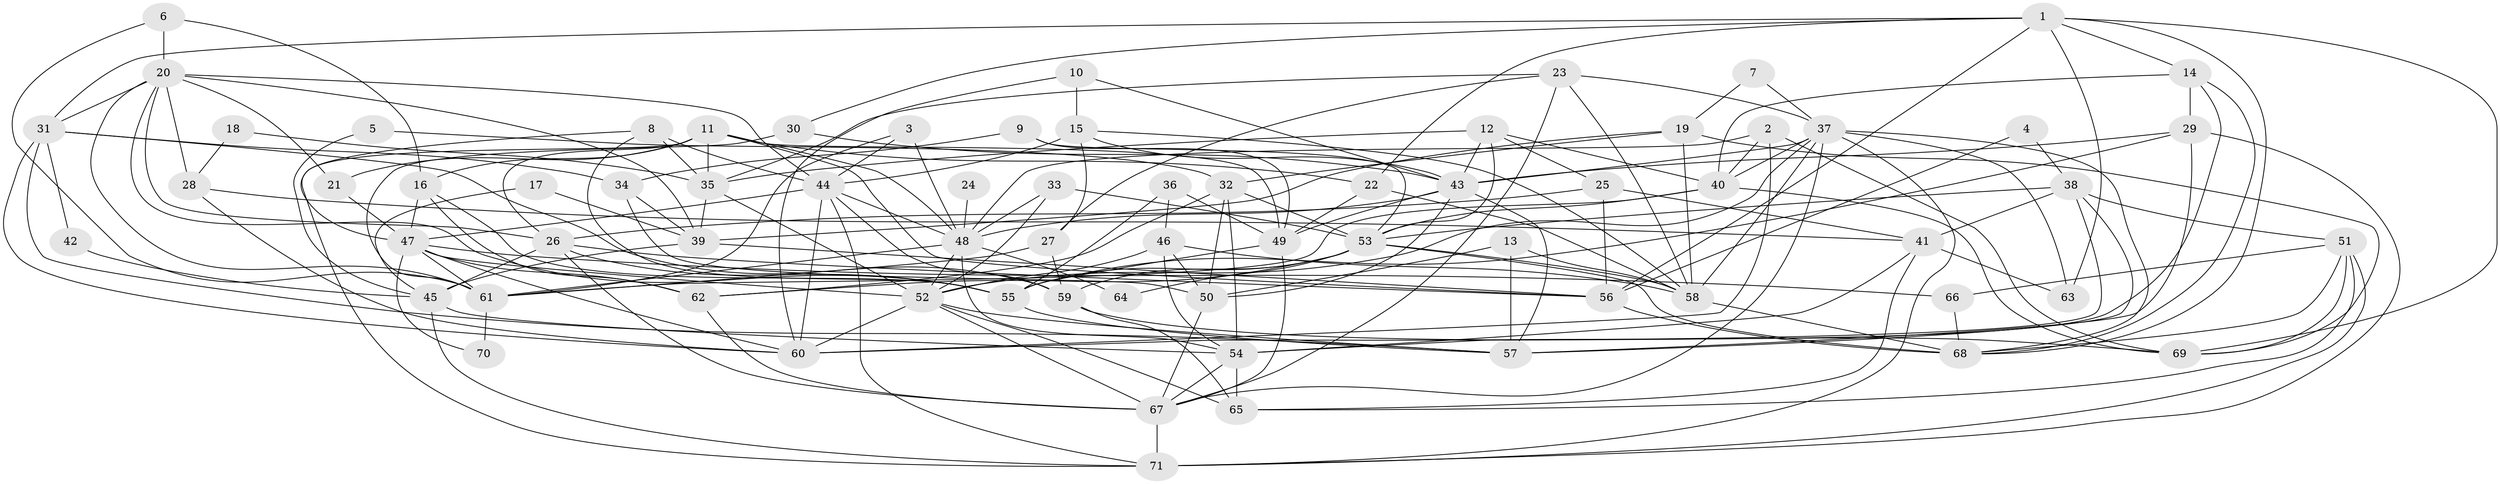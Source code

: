// original degree distribution, {6: 0.11971830985915492, 4: 0.33098591549295775, 3: 0.29577464788732394, 2: 0.09859154929577464, 5: 0.11971830985915492, 8: 0.007042253521126761, 10: 0.007042253521126761, 7: 0.02112676056338028}
// Generated by graph-tools (version 1.1) at 2025/50/03/09/25 03:50:09]
// undirected, 71 vertices, 199 edges
graph export_dot {
graph [start="1"]
  node [color=gray90,style=filled];
  1;
  2;
  3;
  4;
  5;
  6;
  7;
  8;
  9;
  10;
  11;
  12;
  13;
  14;
  15;
  16;
  17;
  18;
  19;
  20;
  21;
  22;
  23;
  24;
  25;
  26;
  27;
  28;
  29;
  30;
  31;
  32;
  33;
  34;
  35;
  36;
  37;
  38;
  39;
  40;
  41;
  42;
  43;
  44;
  45;
  46;
  47;
  48;
  49;
  50;
  51;
  52;
  53;
  54;
  55;
  56;
  57;
  58;
  59;
  60;
  61;
  62;
  63;
  64;
  65;
  66;
  67;
  68;
  69;
  70;
  71;
  1 -- 14 [weight=1.0];
  1 -- 22 [weight=1.0];
  1 -- 30 [weight=1.0];
  1 -- 31 [weight=1.0];
  1 -- 56 [weight=1.0];
  1 -- 63 [weight=1.0];
  1 -- 68 [weight=1.0];
  1 -- 69 [weight=1.0];
  2 -- 40 [weight=1.0];
  2 -- 48 [weight=1.0];
  2 -- 60 [weight=1.0];
  2 -- 69 [weight=1.0];
  3 -- 44 [weight=1.0];
  3 -- 48 [weight=1.0];
  3 -- 61 [weight=1.0];
  4 -- 38 [weight=1.0];
  4 -- 56 [weight=1.0];
  5 -- 32 [weight=1.0];
  5 -- 45 [weight=1.0];
  6 -- 16 [weight=1.0];
  6 -- 20 [weight=1.0];
  6 -- 61 [weight=1.0];
  7 -- 19 [weight=1.0];
  7 -- 37 [weight=1.0];
  8 -- 35 [weight=1.0];
  8 -- 44 [weight=1.0];
  8 -- 47 [weight=1.0];
  8 -- 55 [weight=1.0];
  9 -- 34 [weight=1.0];
  9 -- 49 [weight=1.0];
  9 -- 53 [weight=1.0];
  10 -- 15 [weight=1.0];
  10 -- 43 [weight=1.0];
  10 -- 60 [weight=1.0];
  11 -- 16 [weight=1.0];
  11 -- 21 [weight=1.0];
  11 -- 22 [weight=1.0];
  11 -- 26 [weight=1.0];
  11 -- 35 [weight=2.0];
  11 -- 48 [weight=1.0];
  11 -- 49 [weight=1.0];
  11 -- 56 [weight=1.0];
  11 -- 71 [weight=1.0];
  12 -- 25 [weight=1.0];
  12 -- 35 [weight=1.0];
  12 -- 40 [weight=1.0];
  12 -- 43 [weight=2.0];
  12 -- 53 [weight=1.0];
  13 -- 50 [weight=1.0];
  13 -- 57 [weight=1.0];
  13 -- 58 [weight=1.0];
  14 -- 29 [weight=1.0];
  14 -- 40 [weight=1.0];
  14 -- 54 [weight=1.0];
  14 -- 68 [weight=1.0];
  15 -- 27 [weight=1.0];
  15 -- 43 [weight=1.0];
  15 -- 44 [weight=1.0];
  15 -- 58 [weight=1.0];
  16 -- 47 [weight=1.0];
  16 -- 55 [weight=1.0];
  16 -- 62 [weight=1.0];
  17 -- 39 [weight=1.0];
  17 -- 45 [weight=1.0];
  18 -- 28 [weight=1.0];
  18 -- 35 [weight=1.0];
  19 -- 32 [weight=1.0];
  19 -- 39 [weight=1.0];
  19 -- 58 [weight=1.0];
  19 -- 69 [weight=1.0];
  20 -- 21 [weight=1.0];
  20 -- 26 [weight=1.0];
  20 -- 28 [weight=1.0];
  20 -- 31 [weight=1.0];
  20 -- 39 [weight=1.0];
  20 -- 44 [weight=1.0];
  20 -- 55 [weight=1.0];
  20 -- 61 [weight=1.0];
  21 -- 47 [weight=1.0];
  22 -- 49 [weight=1.0];
  22 -- 58 [weight=1.0];
  23 -- 27 [weight=1.0];
  23 -- 35 [weight=1.0];
  23 -- 37 [weight=1.0];
  23 -- 58 [weight=1.0];
  23 -- 67 [weight=1.0];
  24 -- 48 [weight=2.0];
  25 -- 26 [weight=1.0];
  25 -- 41 [weight=1.0];
  25 -- 56 [weight=1.0];
  26 -- 45 [weight=1.0];
  26 -- 55 [weight=1.0];
  26 -- 56 [weight=1.0];
  26 -- 67 [weight=1.0];
  27 -- 59 [weight=1.0];
  27 -- 61 [weight=1.0];
  28 -- 41 [weight=1.0];
  28 -- 60 [weight=1.0];
  29 -- 43 [weight=1.0];
  29 -- 55 [weight=1.0];
  29 -- 57 [weight=1.0];
  29 -- 71 [weight=1.0];
  30 -- 43 [weight=1.0];
  30 -- 61 [weight=1.0];
  31 -- 34 [weight=1.0];
  31 -- 42 [weight=1.0];
  31 -- 57 [weight=1.0];
  31 -- 59 [weight=1.0];
  31 -- 60 [weight=1.0];
  32 -- 50 [weight=1.0];
  32 -- 53 [weight=1.0];
  32 -- 54 [weight=1.0];
  32 -- 62 [weight=1.0];
  33 -- 48 [weight=1.0];
  33 -- 52 [weight=1.0];
  33 -- 53 [weight=1.0];
  34 -- 39 [weight=1.0];
  34 -- 50 [weight=1.0];
  35 -- 39 [weight=1.0];
  35 -- 52 [weight=1.0];
  36 -- 46 [weight=1.0];
  36 -- 49 [weight=1.0];
  36 -- 55 [weight=1.0];
  37 -- 40 [weight=1.0];
  37 -- 43 [weight=1.0];
  37 -- 52 [weight=1.0];
  37 -- 58 [weight=1.0];
  37 -- 63 [weight=1.0];
  37 -- 67 [weight=1.0];
  37 -- 68 [weight=1.0];
  37 -- 71 [weight=1.0];
  38 -- 41 [weight=1.0];
  38 -- 51 [weight=1.0];
  38 -- 53 [weight=1.0];
  38 -- 57 [weight=1.0];
  38 -- 60 [weight=1.0];
  39 -- 45 [weight=1.0];
  39 -- 56 [weight=1.0];
  40 -- 53 [weight=1.0];
  40 -- 61 [weight=1.0];
  40 -- 69 [weight=1.0];
  41 -- 54 [weight=1.0];
  41 -- 63 [weight=1.0];
  41 -- 65 [weight=1.0];
  42 -- 45 [weight=1.0];
  43 -- 48 [weight=1.0];
  43 -- 49 [weight=1.0];
  43 -- 50 [weight=1.0];
  43 -- 57 [weight=1.0];
  44 -- 47 [weight=1.0];
  44 -- 48 [weight=1.0];
  44 -- 59 [weight=1.0];
  44 -- 60 [weight=1.0];
  44 -- 71 [weight=1.0];
  45 -- 54 [weight=1.0];
  45 -- 71 [weight=1.0];
  46 -- 50 [weight=1.0];
  46 -- 52 [weight=1.0];
  46 -- 54 [weight=1.0];
  46 -- 58 [weight=1.0];
  47 -- 52 [weight=1.0];
  47 -- 60 [weight=1.0];
  47 -- 61 [weight=1.0];
  47 -- 62 [weight=1.0];
  47 -- 66 [weight=1.0];
  47 -- 70 [weight=1.0];
  48 -- 52 [weight=1.0];
  48 -- 54 [weight=1.0];
  48 -- 61 [weight=1.0];
  48 -- 64 [weight=1.0];
  49 -- 55 [weight=1.0];
  49 -- 67 [weight=1.0];
  50 -- 67 [weight=1.0];
  51 -- 65 [weight=1.0];
  51 -- 66 [weight=1.0];
  51 -- 68 [weight=1.0];
  51 -- 69 [weight=1.0];
  51 -- 71 [weight=1.0];
  52 -- 57 [weight=1.0];
  52 -- 60 [weight=1.0];
  52 -- 65 [weight=1.0];
  52 -- 67 [weight=1.0];
  53 -- 55 [weight=1.0];
  53 -- 58 [weight=2.0];
  53 -- 59 [weight=1.0];
  53 -- 62 [weight=1.0];
  53 -- 64 [weight=2.0];
  53 -- 68 [weight=1.0];
  54 -- 65 [weight=1.0];
  54 -- 67 [weight=1.0];
  55 -- 57 [weight=1.0];
  56 -- 68 [weight=1.0];
  58 -- 68 [weight=1.0];
  59 -- 65 [weight=1.0];
  59 -- 69 [weight=1.0];
  61 -- 70 [weight=1.0];
  62 -- 67 [weight=1.0];
  66 -- 68 [weight=1.0];
  67 -- 71 [weight=1.0];
}
